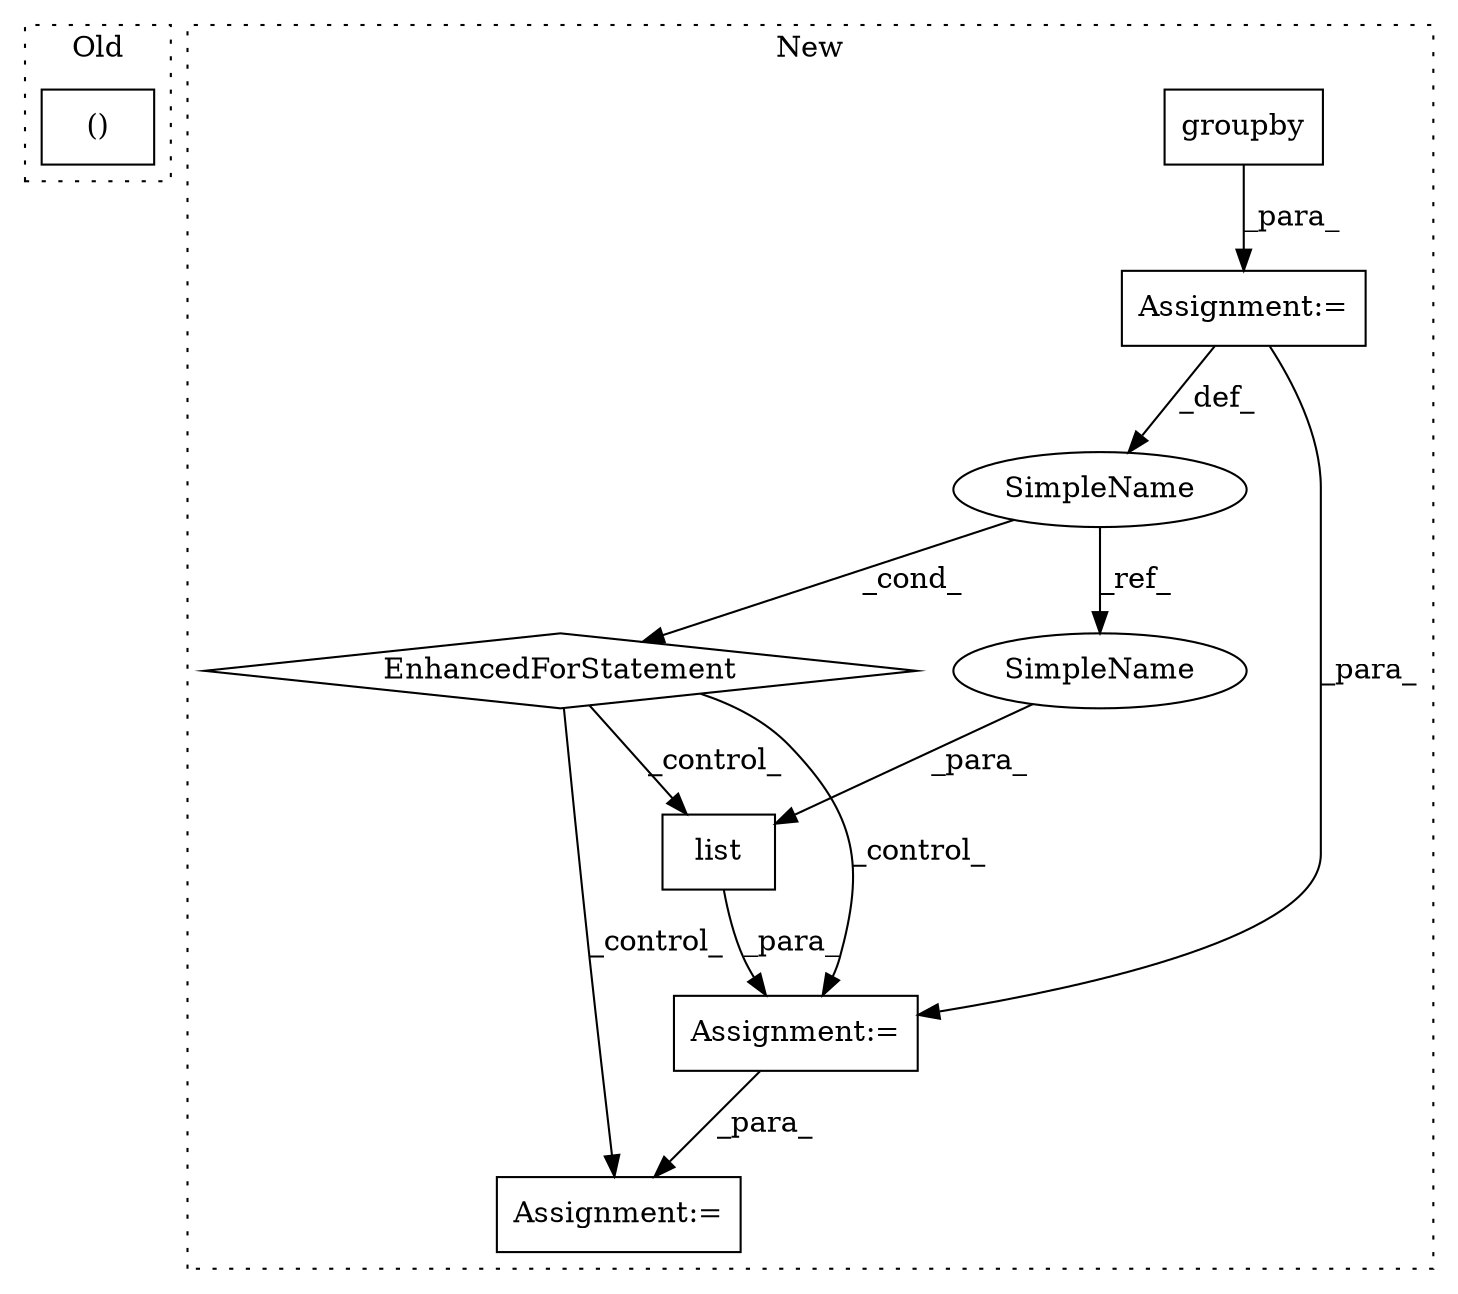 digraph G {
subgraph cluster0 {
1 [label="()" a="106" s="5671" l="32" shape="box"];
label = "Old";
style="dotted";
}
subgraph cluster1 {
2 [label="groupby" a="32" s="5996,6032" l="8,1" shape="box"];
3 [label="Assignment:=" a="7" s="5880,6033" l="77,2" shape="box"];
4 [label="Assignment:=" a="7" s="6086,6167" l="57,2" shape="box"];
5 [label="EnhancedForStatement" a="70" s="5880,6033" l="77,2" shape="diamond"];
6 [label="SimpleName" a="42" s="5969" l="14" shape="ellipse"];
7 [label="list" a="32" s="6058,6077" l="5,1" shape="box"];
8 [label="Assignment:=" a="7" s="6057" l="1" shape="box"];
9 [label="SimpleName" a="42" s="6063" l="14" shape="ellipse"];
label = "New";
style="dotted";
}
2 -> 3 [label="_para_"];
3 -> 8 [label="_para_"];
3 -> 6 [label="_def_"];
5 -> 7 [label="_control_"];
5 -> 8 [label="_control_"];
5 -> 4 [label="_control_"];
6 -> 9 [label="_ref_"];
6 -> 5 [label="_cond_"];
7 -> 8 [label="_para_"];
8 -> 4 [label="_para_"];
9 -> 7 [label="_para_"];
}